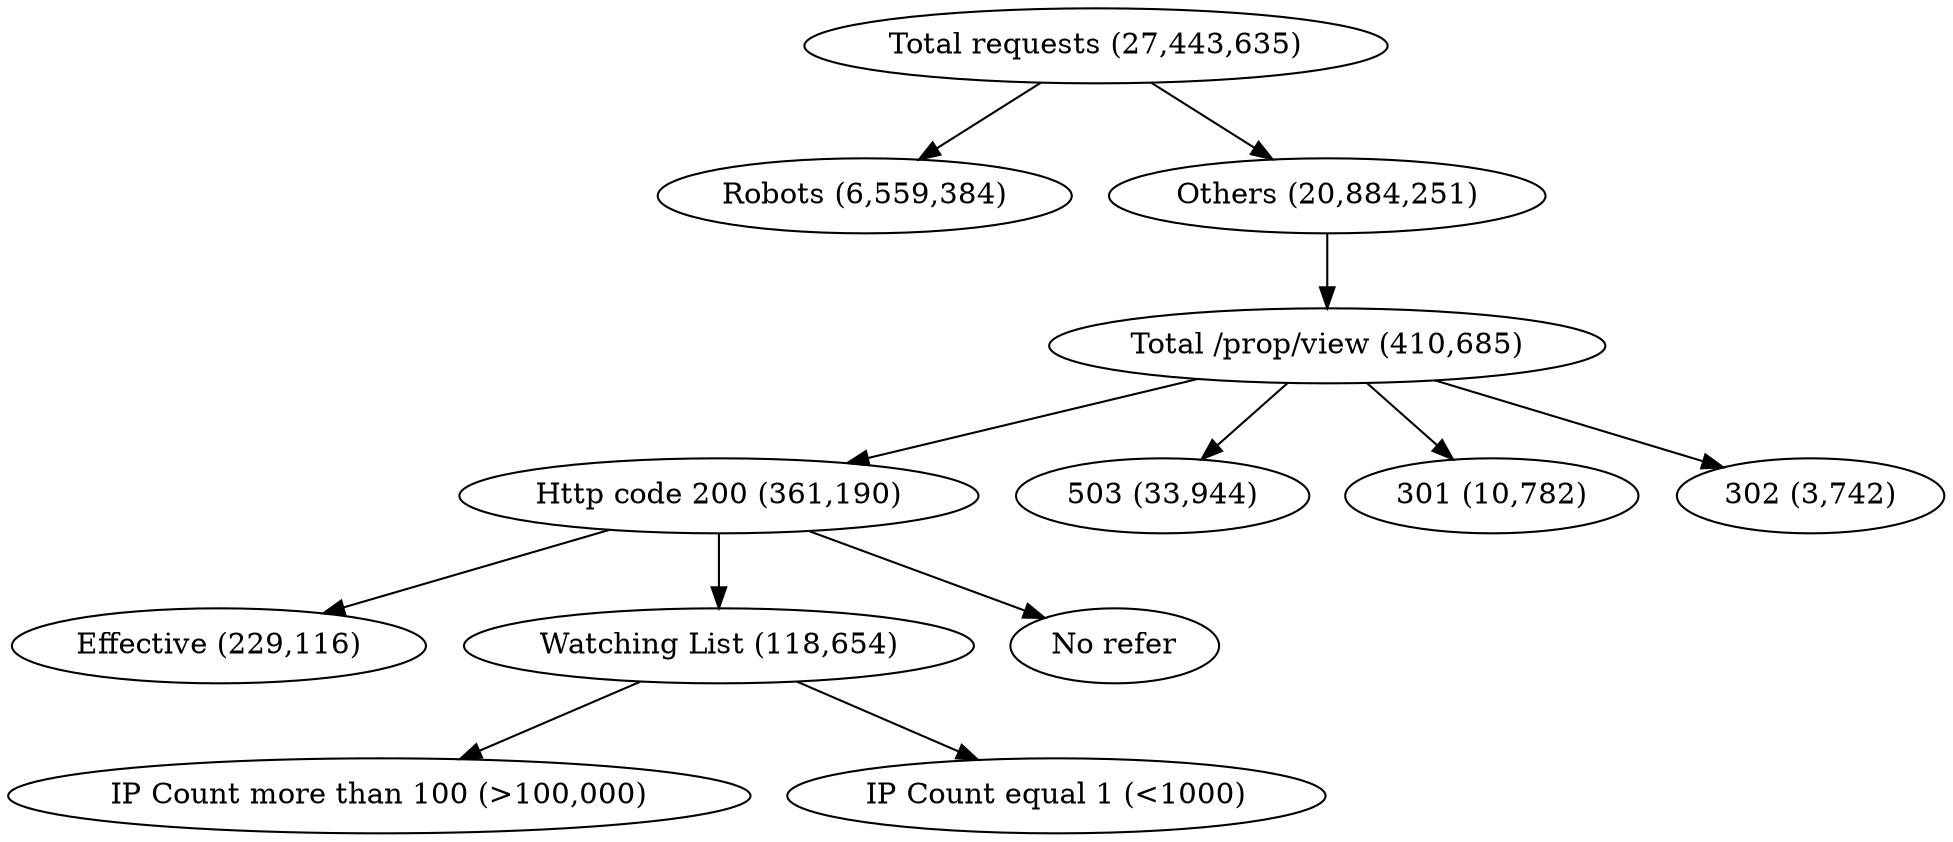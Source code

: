 digraph G{

    "Total requests (27,443,635)" -> "Robots (6,559,384)" 
    "Total requests (27,443,635)" -> "Others (20,884,251)"
    "Others (20,884,251)" -> "Total /prop/view (410,685)"
    "Total /prop/view (410,685)" -> "Http code 200 (361,190)"
    "Total /prop/view (410,685)" -> "503 (33,944)"
    "Total /prop/view (410,685)" -> "301 (10,782)"
    "Total /prop/view (410,685)" -> "302 (3,742)"

    "Http code 200 (361,190)" -> "Effective (229,116)"
    "Http code 200 (361,190)" -> "Watching List (118,654)"
    "Http code 200 (361,190)" -> "No refer"

    "Watching List (118,654)" -> "IP Count more than 100 (>100,000)"
    "Watching List (118,654)" -> "IP Count equal 1 (<1000)"

}
